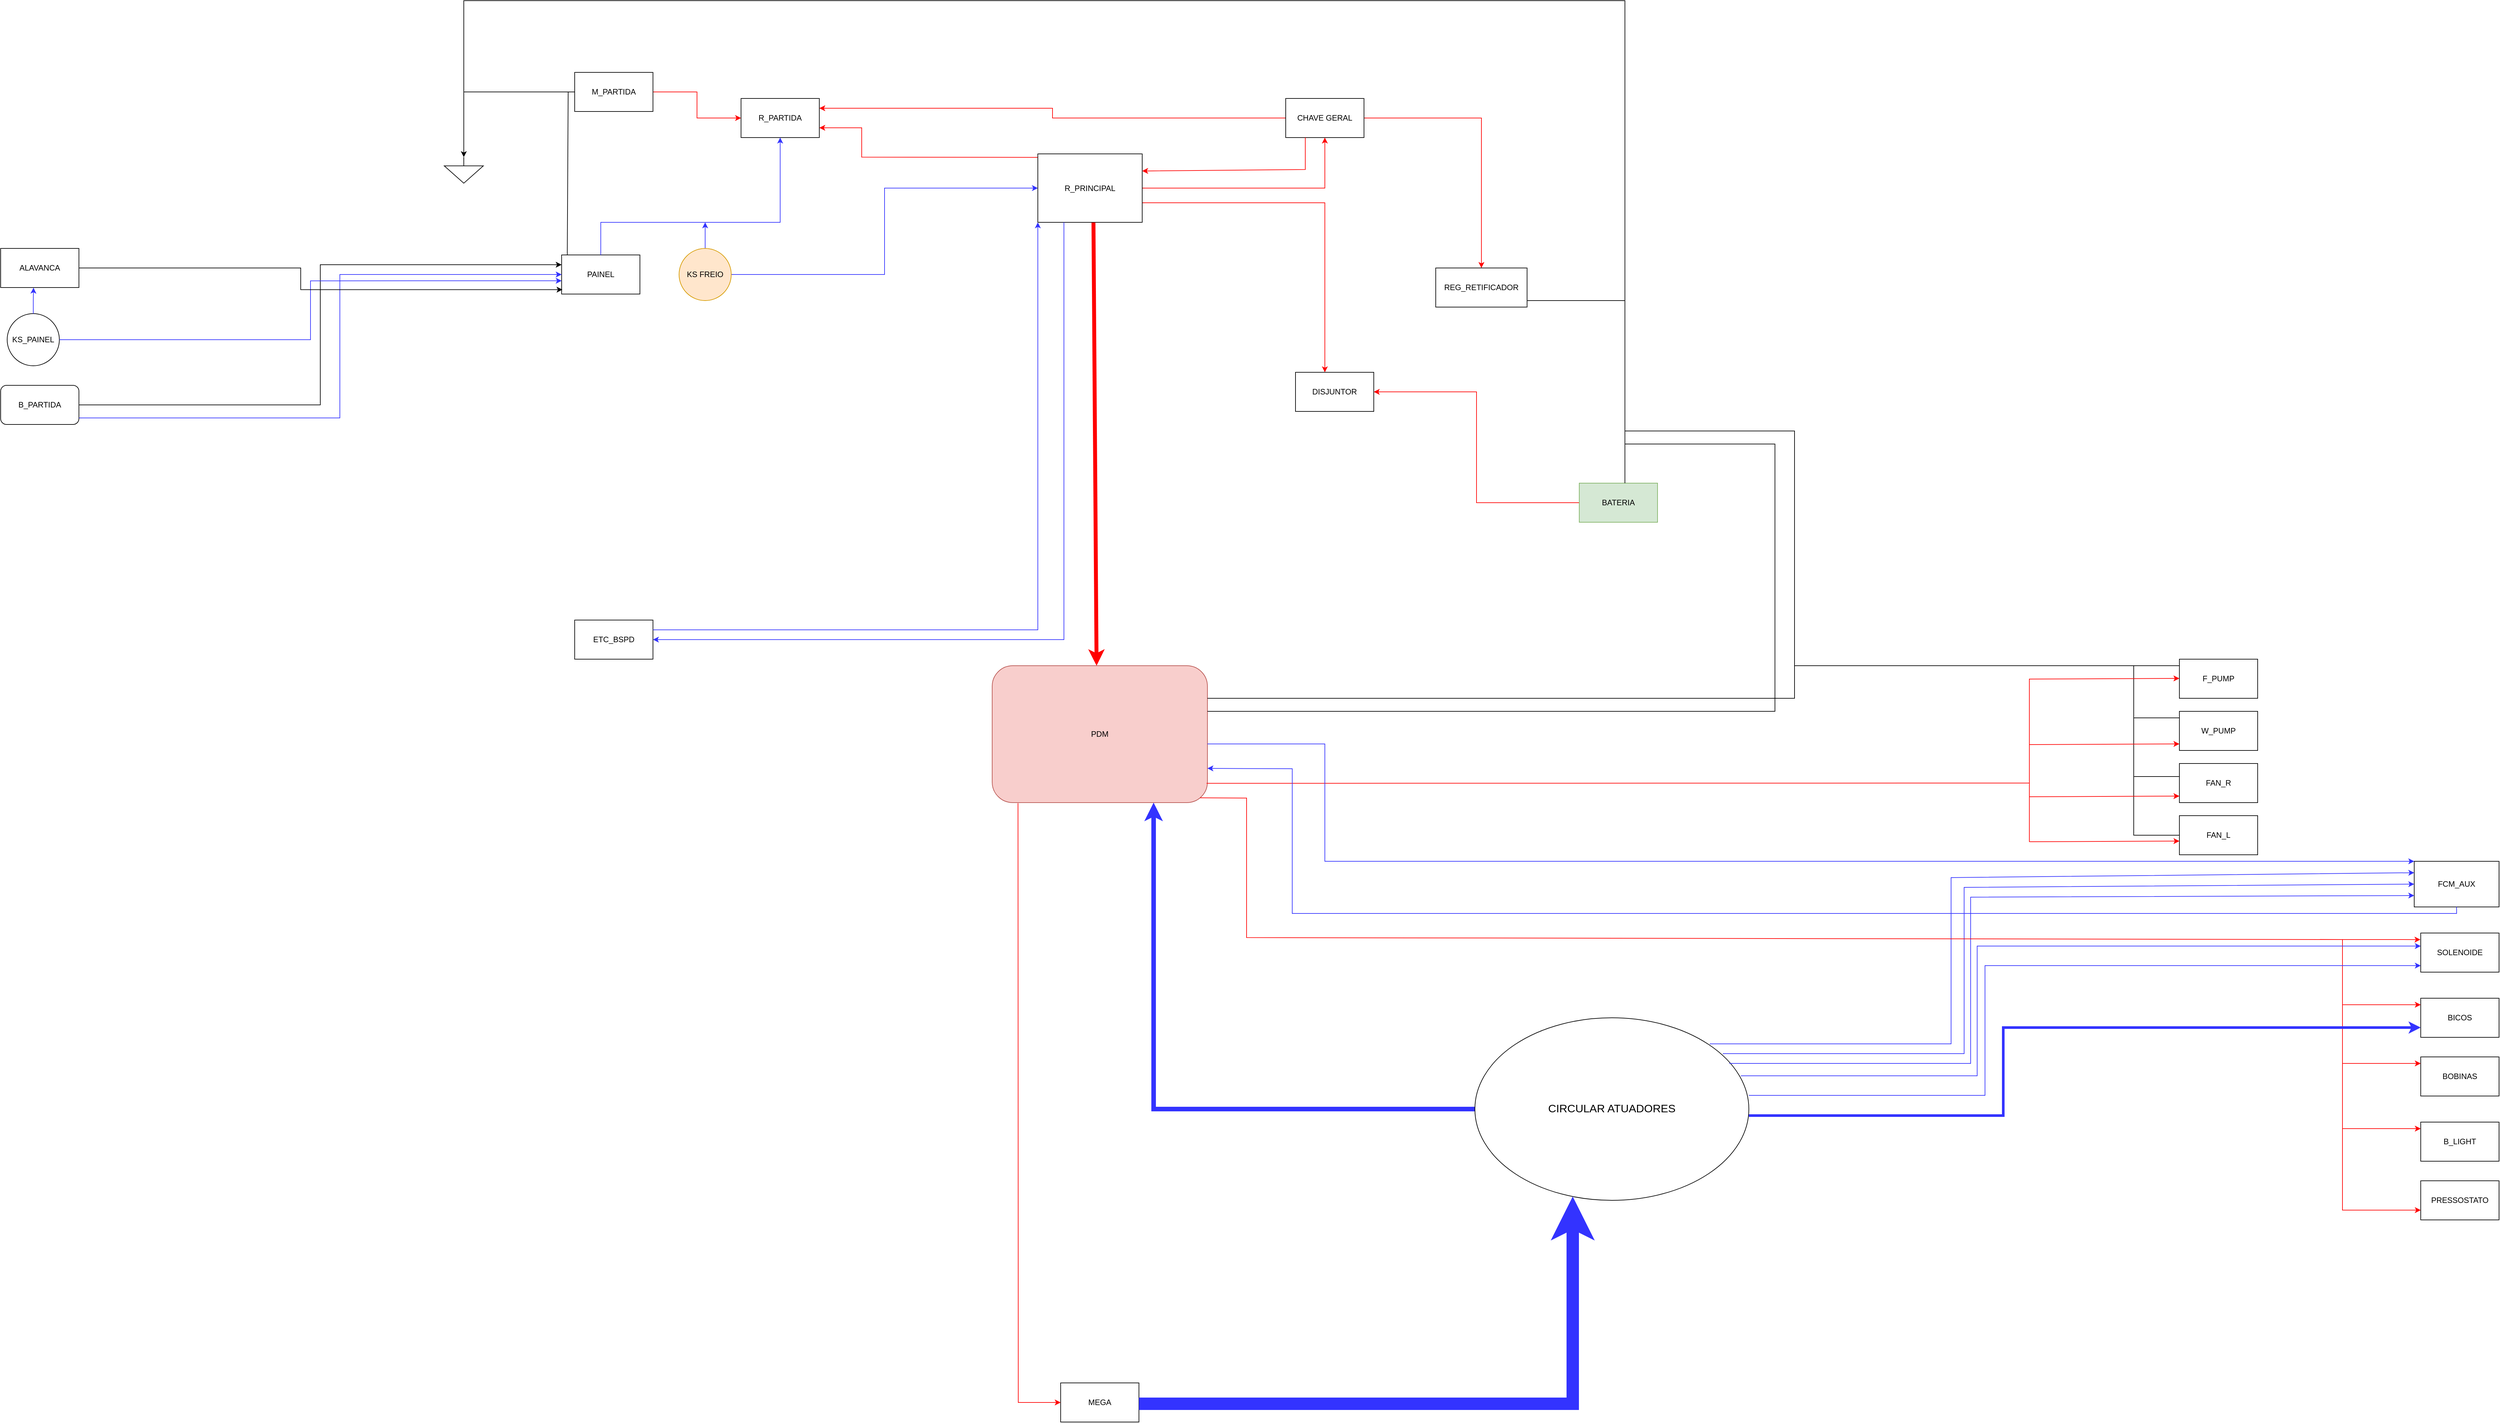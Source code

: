 <mxfile version="25.0.3">
  <diagram name="Page-1" id="UuQA1Ld9MNjJxdOxv1tu">
    <mxGraphModel dx="1874" dy="1633" grid="1" gridSize="10" guides="1" tooltips="1" connect="1" arrows="1" fold="1" page="1" pageScale="1" pageWidth="850" pageHeight="1100" math="0" shadow="0">
      <root>
        <mxCell id="0" />
        <mxCell id="1" parent="0" />
        <mxCell id="WDQ58JpOzV6km5oKxnGy-1" value="MEGA" style="rounded=0;whiteSpace=wrap;html=1;" parent="1" vertex="1">
          <mxGeometry x="795" y="2080" width="120" height="60" as="geometry" />
        </mxCell>
        <mxCell id="WDQ58JpOzV6km5oKxnGy-2" value="PDM" style="rounded=1;whiteSpace=wrap;html=1;fillColor=#f8cecc;strokeColor=#b85450;" parent="1" vertex="1">
          <mxGeometry x="690" y="980" width="330" height="210" as="geometry" />
        </mxCell>
        <mxCell id="WDQ58JpOzV6km5oKxnGy-5" style="edgeStyle=orthogonalEdgeStyle;rounded=0;orthogonalLoop=1;jettySize=auto;html=1;strokeColor=#FF0000;" parent="1" source="WDQ58JpOzV6km5oKxnGy-3" target="WDQ58JpOzV6km5oKxnGy-4" edge="1">
          <mxGeometry relative="1" as="geometry" />
        </mxCell>
        <mxCell id="WDQ58JpOzV6km5oKxnGy-3" value="M_PARTIDA" style="rounded=0;whiteSpace=wrap;html=1;" parent="1" vertex="1">
          <mxGeometry x="50" y="70" width="120" height="60" as="geometry" />
        </mxCell>
        <mxCell id="WDQ58JpOzV6km5oKxnGy-4" value="R_PARTIDA" style="rounded=0;whiteSpace=wrap;html=1;" parent="1" vertex="1">
          <mxGeometry x="305" y="110" width="120" height="60" as="geometry" />
        </mxCell>
        <mxCell id="WDQ58JpOzV6km5oKxnGy-6" value="" style="pointerEvents=1;verticalLabelPosition=bottom;shadow=0;dashed=0;align=center;html=1;verticalAlign=top;shape=mxgraph.electrical.signal_sources.signal_ground;" parent="1" vertex="1">
          <mxGeometry x="-150" y="200" width="60" height="40" as="geometry" />
        </mxCell>
        <mxCell id="WDQ58JpOzV6km5oKxnGy-7" style="edgeStyle=orthogonalEdgeStyle;rounded=0;orthogonalLoop=1;jettySize=auto;html=1;entryX=0.5;entryY=0;entryDx=0;entryDy=0;entryPerimeter=0;" parent="1" source="WDQ58JpOzV6km5oKxnGy-3" target="WDQ58JpOzV6km5oKxnGy-6" edge="1">
          <mxGeometry relative="1" as="geometry" />
        </mxCell>
        <mxCell id="WDQ58JpOzV6km5oKxnGy-9" style="edgeStyle=orthogonalEdgeStyle;rounded=0;orthogonalLoop=1;jettySize=auto;html=1;entryX=1;entryY=0.25;entryDx=0;entryDy=0;strokeColor=#FF0000;" parent="1" source="WDQ58JpOzV6km5oKxnGy-8" target="WDQ58JpOzV6km5oKxnGy-4" edge="1">
          <mxGeometry relative="1" as="geometry" />
        </mxCell>
        <mxCell id="vufEk6eHOgB_xnrC6HmV-16" style="edgeStyle=orthogonalEdgeStyle;rounded=0;orthogonalLoop=1;jettySize=auto;html=1;strokeColor=#FF0000;" parent="1" source="WDQ58JpOzV6km5oKxnGy-8" target="vufEk6eHOgB_xnrC6HmV-11" edge="1">
          <mxGeometry relative="1" as="geometry" />
        </mxCell>
        <mxCell id="WDQ58JpOzV6km5oKxnGy-8" value="CHAVE GERAL" style="rounded=0;whiteSpace=wrap;html=1;" parent="1" vertex="1">
          <mxGeometry x="1140" y="110" width="120" height="60" as="geometry" />
        </mxCell>
        <mxCell id="WDQ58JpOzV6km5oKxnGy-10" value="PAINEL" style="rounded=0;whiteSpace=wrap;html=1;" parent="1" vertex="1">
          <mxGeometry x="30" y="350" width="120" height="60" as="geometry" />
        </mxCell>
        <mxCell id="WDQ58JpOzV6km5oKxnGy-16" style="edgeStyle=orthogonalEdgeStyle;rounded=0;orthogonalLoop=1;jettySize=auto;html=1;strokeColor=#3333FF;" parent="1" source="WDQ58JpOzV6km5oKxnGy-12" edge="1">
          <mxGeometry relative="1" as="geometry">
            <mxPoint x="250" y="300" as="targetPoint" />
          </mxGeometry>
        </mxCell>
        <mxCell id="WDQ58JpOzV6km5oKxnGy-21" style="edgeStyle=orthogonalEdgeStyle;rounded=0;orthogonalLoop=1;jettySize=auto;html=1;entryX=0;entryY=0.5;entryDx=0;entryDy=0;strokeColor=#3333FF;" parent="1" source="WDQ58JpOzV6km5oKxnGy-12" target="WDQ58JpOzV6km5oKxnGy-17" edge="1">
          <mxGeometry relative="1" as="geometry" />
        </mxCell>
        <mxCell id="WDQ58JpOzV6km5oKxnGy-12" value="KS FREIO" style="ellipse;whiteSpace=wrap;html=1;fillColor=#ffe6cc;strokeColor=#d79b00;" parent="1" vertex="1">
          <mxGeometry x="210" y="340" width="80" height="80" as="geometry" />
        </mxCell>
        <mxCell id="WDQ58JpOzV6km5oKxnGy-15" value="" style="endArrow=classic;html=1;rounded=0;exitX=0.5;exitY=0;exitDx=0;exitDy=0;entryX=0.5;entryY=1;entryDx=0;entryDy=0;strokeColor=#3333FF;" parent="1" source="WDQ58JpOzV6km5oKxnGy-10" target="WDQ58JpOzV6km5oKxnGy-4" edge="1">
          <mxGeometry width="50" height="50" relative="1" as="geometry">
            <mxPoint x="610" y="210" as="sourcePoint" />
            <mxPoint x="660" y="160" as="targetPoint" />
            <Array as="points">
              <mxPoint x="90" y="300" />
              <mxPoint x="365" y="300" />
            </Array>
          </mxGeometry>
        </mxCell>
        <mxCell id="WDQ58JpOzV6km5oKxnGy-22" style="edgeStyle=orthogonalEdgeStyle;rounded=0;orthogonalLoop=1;jettySize=auto;html=1;entryX=0.5;entryY=1;entryDx=0;entryDy=0;strokeColor=#FF0000;" parent="1" source="WDQ58JpOzV6km5oKxnGy-17" target="WDQ58JpOzV6km5oKxnGy-8" edge="1">
          <mxGeometry relative="1" as="geometry" />
        </mxCell>
        <mxCell id="vufEk6eHOgB_xnrC6HmV-18" style="edgeStyle=orthogonalEdgeStyle;rounded=0;orthogonalLoop=1;jettySize=auto;html=1;strokeColor=#FF0000;" parent="1" source="WDQ58JpOzV6km5oKxnGy-17" target="vufEk6eHOgB_xnrC6HmV-17" edge="1">
          <mxGeometry relative="1" as="geometry">
            <Array as="points">
              <mxPoint x="1200" y="270" />
            </Array>
          </mxGeometry>
        </mxCell>
        <mxCell id="WDQ58JpOzV6km5oKxnGy-17" value="R_PRINCIPAL" style="rounded=0;whiteSpace=wrap;html=1;" parent="1" vertex="1">
          <mxGeometry x="760" y="195" width="160" height="105" as="geometry" />
        </mxCell>
        <mxCell id="WDQ58JpOzV6km5oKxnGy-20" value="" style="endArrow=classic;html=1;rounded=0;exitX=0.25;exitY=1;exitDx=0;exitDy=0;entryX=1;entryY=0.25;entryDx=0;entryDy=0;strokeColor=#FF0000;" parent="1" source="WDQ58JpOzV6km5oKxnGy-8" target="WDQ58JpOzV6km5oKxnGy-17" edge="1">
          <mxGeometry width="50" height="50" relative="1" as="geometry">
            <mxPoint x="610" y="310" as="sourcePoint" />
            <mxPoint x="660" y="260" as="targetPoint" />
            <Array as="points">
              <mxPoint x="1170" y="219" />
            </Array>
          </mxGeometry>
        </mxCell>
        <mxCell id="WDQ58JpOzV6km5oKxnGy-25" value="" style="endArrow=classic;html=1;rounded=0;exitX=-0.002;exitY=0.051;exitDx=0;exitDy=0;entryX=1;entryY=0.75;entryDx=0;entryDy=0;exitPerimeter=0;strokeColor=#FF0000;" parent="1" source="WDQ58JpOzV6km5oKxnGy-17" target="WDQ58JpOzV6km5oKxnGy-4" edge="1">
          <mxGeometry width="50" height="50" relative="1" as="geometry">
            <mxPoint x="610" y="310" as="sourcePoint" />
            <mxPoint x="660" y="260" as="targetPoint" />
            <Array as="points">
              <mxPoint x="490" y="200" />
              <mxPoint x="490" y="155" />
            </Array>
          </mxGeometry>
        </mxCell>
        <mxCell id="WDQ58JpOzV6km5oKxnGy-26" value="" style="endArrow=classic;html=1;rounded=0;exitX=0.533;exitY=1.003;exitDx=0;exitDy=0;exitPerimeter=0;entryX=0.485;entryY=0;entryDx=0;entryDy=0;entryPerimeter=0;strokeWidth=6;strokeColor=#FF0000;" parent="1" source="WDQ58JpOzV6km5oKxnGy-17" target="WDQ58JpOzV6km5oKxnGy-2" edge="1">
          <mxGeometry width="50" height="50" relative="1" as="geometry">
            <mxPoint x="870" y="410" as="sourcePoint" />
            <mxPoint x="850" y="520" as="targetPoint" />
          </mxGeometry>
        </mxCell>
        <mxCell id="vufEk6eHOgB_xnrC6HmV-2" style="edgeStyle=orthogonalEdgeStyle;rounded=0;orthogonalLoop=1;jettySize=auto;html=1;entryX=0;entryY=0.25;entryDx=0;entryDy=0;" parent="1" source="vufEk6eHOgB_xnrC6HmV-1" target="WDQ58JpOzV6km5oKxnGy-10" edge="1">
          <mxGeometry relative="1" as="geometry" />
        </mxCell>
        <mxCell id="vufEk6eHOgB_xnrC6HmV-1" value="B_PARTIDA" style="rounded=1;whiteSpace=wrap;html=1;" parent="1" vertex="1">
          <mxGeometry x="-830" y="550" width="120" height="60" as="geometry" />
        </mxCell>
        <mxCell id="vufEk6eHOgB_xnrC6HmV-4" value="" style="endArrow=classic;html=1;rounded=0;exitX=1.001;exitY=0.834;exitDx=0;exitDy=0;entryX=0;entryY=0.5;entryDx=0;entryDy=0;exitPerimeter=0;strokeColor=#3333FF;" parent="1" source="vufEk6eHOgB_xnrC6HmV-1" target="WDQ58JpOzV6km5oKxnGy-10" edge="1">
          <mxGeometry width="50" height="50" relative="1" as="geometry">
            <mxPoint x="-280" y="510" as="sourcePoint" />
            <mxPoint x="-230" y="460" as="targetPoint" />
            <Array as="points">
              <mxPoint x="-310" y="600" />
              <mxPoint x="-310" y="380" />
            </Array>
          </mxGeometry>
        </mxCell>
        <mxCell id="vufEk6eHOgB_xnrC6HmV-5" value="KS_PAINEL" style="ellipse;whiteSpace=wrap;html=1;aspect=fixed;" parent="1" vertex="1">
          <mxGeometry x="-820" y="440" width="80" height="80" as="geometry" />
        </mxCell>
        <mxCell id="vufEk6eHOgB_xnrC6HmV-6" value="ALAVANCA" style="rounded=0;whiteSpace=wrap;html=1;" parent="1" vertex="1">
          <mxGeometry x="-830" y="340" width="120" height="60" as="geometry" />
        </mxCell>
        <mxCell id="vufEk6eHOgB_xnrC6HmV-7" style="edgeStyle=orthogonalEdgeStyle;rounded=0;orthogonalLoop=1;jettySize=auto;html=1;entryX=0.42;entryY=1.004;entryDx=0;entryDy=0;entryPerimeter=0;strokeColor=#3333FF;" parent="1" source="vufEk6eHOgB_xnrC6HmV-5" target="vufEk6eHOgB_xnrC6HmV-6" edge="1">
          <mxGeometry relative="1" as="geometry" />
        </mxCell>
        <mxCell id="vufEk6eHOgB_xnrC6HmV-8" style="edgeStyle=orthogonalEdgeStyle;rounded=0;orthogonalLoop=1;jettySize=auto;html=1;entryX=0;entryY=0.661;entryDx=0;entryDy=0;entryPerimeter=0;strokeColor=#3333FF;" parent="1" source="vufEk6eHOgB_xnrC6HmV-5" target="WDQ58JpOzV6km5oKxnGy-10" edge="1">
          <mxGeometry relative="1" as="geometry" />
        </mxCell>
        <mxCell id="vufEk6eHOgB_xnrC6HmV-10" style="edgeStyle=orthogonalEdgeStyle;rounded=0;orthogonalLoop=1;jettySize=auto;html=1;entryX=0.011;entryY=0.887;entryDx=0;entryDy=0;entryPerimeter=0;" parent="1" source="vufEk6eHOgB_xnrC6HmV-6" target="WDQ58JpOzV6km5oKxnGy-10" edge="1">
          <mxGeometry relative="1" as="geometry">
            <Array as="points">
              <mxPoint x="-370" y="370" />
              <mxPoint x="-370" y="403" />
            </Array>
          </mxGeometry>
        </mxCell>
        <mxCell id="vufEk6eHOgB_xnrC6HmV-11" value="REG_RETIFICADOR" style="rounded=0;whiteSpace=wrap;html=1;" parent="1" vertex="1">
          <mxGeometry x="1370" y="370" width="140" height="60" as="geometry" />
        </mxCell>
        <mxCell id="vufEk6eHOgB_xnrC6HmV-12" value="ETC_BSPD" style="rounded=0;whiteSpace=wrap;html=1;" parent="1" vertex="1">
          <mxGeometry x="50" y="910" width="120" height="60" as="geometry" />
        </mxCell>
        <mxCell id="vufEk6eHOgB_xnrC6HmV-13" value="" style="endArrow=classic;html=1;rounded=0;entryX=1;entryY=0.5;entryDx=0;entryDy=0;strokeColor=#3333FF;" parent="1" target="vufEk6eHOgB_xnrC6HmV-12" edge="1">
          <mxGeometry width="50" height="50" relative="1" as="geometry">
            <mxPoint x="800" y="300" as="sourcePoint" />
            <mxPoint x="1070" y="400" as="targetPoint" />
            <Array as="points">
              <mxPoint x="800" y="940" />
            </Array>
          </mxGeometry>
        </mxCell>
        <mxCell id="vufEk6eHOgB_xnrC6HmV-14" value="" style="endArrow=classic;html=1;rounded=0;exitX=1;exitY=0.25;exitDx=0;exitDy=0;entryX=0;entryY=1;entryDx=0;entryDy=0;strokeColor=#3333FF;" parent="1" source="vufEk6eHOgB_xnrC6HmV-12" target="WDQ58JpOzV6km5oKxnGy-17" edge="1">
          <mxGeometry width="50" height="50" relative="1" as="geometry">
            <mxPoint x="1020" y="450" as="sourcePoint" />
            <mxPoint x="1070" y="400" as="targetPoint" />
            <Array as="points">
              <mxPoint x="760" y="925" />
            </Array>
          </mxGeometry>
        </mxCell>
        <mxCell id="vufEk6eHOgB_xnrC6HmV-17" value="DISJUNTOR" style="rounded=0;whiteSpace=wrap;html=1;" parent="1" vertex="1">
          <mxGeometry x="1155" y="530" width="120" height="60" as="geometry" />
        </mxCell>
        <mxCell id="vufEk6eHOgB_xnrC6HmV-20" style="edgeStyle=orthogonalEdgeStyle;rounded=0;orthogonalLoop=1;jettySize=auto;html=1;entryX=1;entryY=0.5;entryDx=0;entryDy=0;strokeColor=#FF0000;" parent="1" source="vufEk6eHOgB_xnrC6HmV-19" target="vufEk6eHOgB_xnrC6HmV-17" edge="1">
          <mxGeometry relative="1" as="geometry" />
        </mxCell>
        <mxCell id="vufEk6eHOgB_xnrC6HmV-19" value="BATERIA" style="rounded=0;whiteSpace=wrap;html=1;fillColor=#d5e8d4;strokeColor=#82b366;" parent="1" vertex="1">
          <mxGeometry x="1590" y="700" width="120" height="60" as="geometry" />
        </mxCell>
        <mxCell id="vufEk6eHOgB_xnrC6HmV-25" value="" style="endArrow=none;html=1;rounded=0;" parent="1" edge="1">
          <mxGeometry width="50" height="50" relative="1" as="geometry">
            <mxPoint x="1660" y="700" as="sourcePoint" />
            <mxPoint x="-120" y="100" as="targetPoint" />
            <Array as="points">
              <mxPoint x="1660" y="-40" />
              <mxPoint x="-120" y="-40" />
            </Array>
          </mxGeometry>
        </mxCell>
        <mxCell id="vufEk6eHOgB_xnrC6HmV-26" value="" style="endArrow=none;html=1;rounded=0;" parent="1" edge="1">
          <mxGeometry width="50" height="50" relative="1" as="geometry">
            <mxPoint x="1510" y="420" as="sourcePoint" />
            <mxPoint x="1660" y="420" as="targetPoint" />
          </mxGeometry>
        </mxCell>
        <mxCell id="vufEk6eHOgB_xnrC6HmV-28" value="" style="endArrow=none;html=1;rounded=0;exitX=0.072;exitY=0.002;exitDx=0;exitDy=0;exitPerimeter=0;" parent="1" source="WDQ58JpOzV6km5oKxnGy-10" edge="1">
          <mxGeometry width="50" height="50" relative="1" as="geometry">
            <mxPoint x="50" y="350" as="sourcePoint" />
            <mxPoint x="40" y="100" as="targetPoint" />
            <Array as="points" />
          </mxGeometry>
        </mxCell>
        <mxCell id="vufEk6eHOgB_xnrC6HmV-30" value="" style="endArrow=none;html=1;rounded=0;" parent="1" edge="1">
          <mxGeometry width="50" height="50" relative="1" as="geometry">
            <mxPoint x="1020" y="1030" as="sourcePoint" />
            <mxPoint x="1660" y="620" as="targetPoint" />
            <Array as="points">
              <mxPoint x="1920" y="1030" />
              <mxPoint x="1920" y="620" />
            </Array>
          </mxGeometry>
        </mxCell>
        <mxCell id="vufEk6eHOgB_xnrC6HmV-32" value="" style="endArrow=none;html=1;rounded=0;" parent="1" edge="1">
          <mxGeometry width="50" height="50" relative="1" as="geometry">
            <mxPoint x="1020" y="1050" as="sourcePoint" />
            <mxPoint x="1660" y="640" as="targetPoint" />
            <Array as="points">
              <mxPoint x="1890" y="1050" />
              <mxPoint x="1890" y="640" />
            </Array>
          </mxGeometry>
        </mxCell>
        <mxCell id="vufEk6eHOgB_xnrC6HmV-38" style="edgeStyle=orthogonalEdgeStyle;rounded=0;orthogonalLoop=1;jettySize=auto;html=1;entryX=0.75;entryY=1;entryDx=0;entryDy=0;strokeColor=#3333FF;strokeWidth=7;" parent="1" source="vufEk6eHOgB_xnrC6HmV-33" target="WDQ58JpOzV6km5oKxnGy-2" edge="1">
          <mxGeometry relative="1" as="geometry" />
        </mxCell>
        <mxCell id="vufEk6eHOgB_xnrC6HmV-33" value="&lt;font style=&quot;font-size: 17px;&quot;&gt;CIRCULAR ATUADORES&lt;/font&gt;" style="ellipse;whiteSpace=wrap;html=1;" parent="1" vertex="1">
          <mxGeometry x="1430" y="1520" width="420" height="280" as="geometry" />
        </mxCell>
        <mxCell id="vufEk6eHOgB_xnrC6HmV-34" style="edgeStyle=orthogonalEdgeStyle;rounded=0;orthogonalLoop=1;jettySize=auto;html=1;strokeWidth=19;strokeColor=#3333FF;" parent="1" target="vufEk6eHOgB_xnrC6HmV-33" edge="1">
          <mxGeometry relative="1" as="geometry">
            <mxPoint x="915" y="2111.96" as="sourcePoint" />
            <mxPoint x="1570" y="1870" as="targetPoint" />
            <Array as="points">
              <mxPoint x="1580" y="2112" />
            </Array>
          </mxGeometry>
        </mxCell>
        <mxCell id="vufEk6eHOgB_xnrC6HmV-37" value="" style="endArrow=classic;html=1;rounded=0;entryX=0;entryY=0.5;entryDx=0;entryDy=0;strokeColor=#FF0000;exitX=0.12;exitY=1.004;exitDx=0;exitDy=0;exitPerimeter=0;" parent="1" source="WDQ58JpOzV6km5oKxnGy-2" target="WDQ58JpOzV6km5oKxnGy-1" edge="1">
          <mxGeometry width="50" height="50" relative="1" as="geometry">
            <mxPoint x="880" y="1190" as="sourcePoint" />
            <mxPoint x="970" y="1240" as="targetPoint" />
            <Array as="points">
              <mxPoint x="730" y="2110" />
            </Array>
          </mxGeometry>
        </mxCell>
        <mxCell id="vufEk6eHOgB_xnrC6HmV-39" value="FCM_AUX" style="rounded=0;whiteSpace=wrap;html=1;" parent="1" vertex="1">
          <mxGeometry x="2870" y="1280" width="130" height="70" as="geometry" />
        </mxCell>
        <mxCell id="vufEk6eHOgB_xnrC6HmV-40" value="SOLENOIDE" style="rounded=0;whiteSpace=wrap;html=1;" parent="1" vertex="1">
          <mxGeometry x="2880" y="1390" width="120" height="60" as="geometry" />
        </mxCell>
        <mxCell id="vufEk6eHOgB_xnrC6HmV-41" value="BICOS" style="rounded=0;whiteSpace=wrap;html=1;" parent="1" vertex="1">
          <mxGeometry x="2880" y="1490" width="120" height="60" as="geometry" />
        </mxCell>
        <mxCell id="vufEk6eHOgB_xnrC6HmV-42" value="BOBINAS" style="rounded=0;whiteSpace=wrap;html=1;" parent="1" vertex="1">
          <mxGeometry x="2880" y="1580" width="120" height="60" as="geometry" />
        </mxCell>
        <mxCell id="vufEk6eHOgB_xnrC6HmV-43" value="FAN_R" style="rounded=0;whiteSpace=wrap;html=1;" parent="1" vertex="1">
          <mxGeometry x="2510" y="1130" width="120" height="60" as="geometry" />
        </mxCell>
        <mxCell id="vufEk6eHOgB_xnrC6HmV-46" value="FAN_L" style="rounded=0;whiteSpace=wrap;html=1;" parent="1" vertex="1">
          <mxGeometry x="2510" y="1210" width="120" height="60" as="geometry" />
        </mxCell>
        <mxCell id="vufEk6eHOgB_xnrC6HmV-47" value="W_PUMP" style="rounded=0;whiteSpace=wrap;html=1;" parent="1" vertex="1">
          <mxGeometry x="2510" y="1050" width="120" height="60" as="geometry" />
        </mxCell>
        <mxCell id="vufEk6eHOgB_xnrC6HmV-48" value="F_PUMP" style="rounded=0;whiteSpace=wrap;html=1;" parent="1" vertex="1">
          <mxGeometry x="2510" y="970" width="120" height="60" as="geometry" />
        </mxCell>
        <mxCell id="vufEk6eHOgB_xnrC6HmV-49" value="B_LIGHT" style="rounded=0;whiteSpace=wrap;html=1;" parent="1" vertex="1">
          <mxGeometry x="2880" y="1680" width="120" height="60" as="geometry" />
        </mxCell>
        <mxCell id="vufEk6eHOgB_xnrC6HmV-50" value="PRESSOSTATO" style="rounded=0;whiteSpace=wrap;html=1;" parent="1" vertex="1">
          <mxGeometry x="2880" y="1770" width="120" height="60" as="geometry" />
        </mxCell>
        <mxCell id="vufEk6eHOgB_xnrC6HmV-51" value="" style="endArrow=none;html=1;rounded=0;exitX=0;exitY=0.5;exitDx=0;exitDy=0;" parent="1" source="vufEk6eHOgB_xnrC6HmV-46" edge="1">
          <mxGeometry width="50" height="50" relative="1" as="geometry">
            <mxPoint x="2020" y="1180" as="sourcePoint" />
            <mxPoint x="1920" y="980" as="targetPoint" />
            <Array as="points">
              <mxPoint x="2440" y="1240" />
              <mxPoint x="2440" y="980" />
            </Array>
          </mxGeometry>
        </mxCell>
        <mxCell id="vufEk6eHOgB_xnrC6HmV-52" value="" style="endArrow=none;html=1;rounded=0;" parent="1" edge="1">
          <mxGeometry width="50" height="50" relative="1" as="geometry">
            <mxPoint x="2440" y="1150" as="sourcePoint" />
            <mxPoint x="2510" y="1150" as="targetPoint" />
          </mxGeometry>
        </mxCell>
        <mxCell id="vufEk6eHOgB_xnrC6HmV-53" value="" style="endArrow=none;html=1;rounded=0;" parent="1" edge="1">
          <mxGeometry width="50" height="50" relative="1" as="geometry">
            <mxPoint x="2440" y="1060" as="sourcePoint" />
            <mxPoint x="2510" y="1060" as="targetPoint" />
          </mxGeometry>
        </mxCell>
        <mxCell id="vufEk6eHOgB_xnrC6HmV-54" value="" style="endArrow=none;html=1;rounded=0;" parent="1" edge="1">
          <mxGeometry width="50" height="50" relative="1" as="geometry">
            <mxPoint x="2440" y="980" as="sourcePoint" />
            <mxPoint x="2510" y="980" as="targetPoint" />
          </mxGeometry>
        </mxCell>
        <mxCell id="vufEk6eHOgB_xnrC6HmV-55" value="" style="endArrow=none;html=1;rounded=0;exitX=0.996;exitY=0.859;exitDx=0;exitDy=0;exitPerimeter=0;strokeColor=#FF0000;" parent="1" source="WDQ58JpOzV6km5oKxnGy-2" edge="1">
          <mxGeometry width="50" height="50" relative="1" as="geometry">
            <mxPoint x="1020" y="1140" as="sourcePoint" />
            <mxPoint x="2280" y="1160" as="targetPoint" />
          </mxGeometry>
        </mxCell>
        <mxCell id="vufEk6eHOgB_xnrC6HmV-56" value="" style="endArrow=none;html=1;rounded=0;strokeColor=#FF0000;" parent="1" edge="1">
          <mxGeometry width="50" height="50" relative="1" as="geometry">
            <mxPoint x="2280" y="1250" as="sourcePoint" />
            <mxPoint x="2280" y="1000" as="targetPoint" />
          </mxGeometry>
        </mxCell>
        <mxCell id="vufEk6eHOgB_xnrC6HmV-61" value="" style="endArrow=classic;html=1;rounded=0;entryX=0;entryY=0.65;entryDx=0;entryDy=0;entryPerimeter=0;strokeColor=#FF0000;" parent="1" target="vufEk6eHOgB_xnrC6HmV-46" edge="1">
          <mxGeometry width="50" height="50" relative="1" as="geometry">
            <mxPoint x="2280" y="1250" as="sourcePoint" />
            <mxPoint x="2330" y="1200" as="targetPoint" />
          </mxGeometry>
        </mxCell>
        <mxCell id="vufEk6eHOgB_xnrC6HmV-62" value="" style="endArrow=classic;html=1;rounded=0;entryX=0;entryY=0.65;entryDx=0;entryDy=0;entryPerimeter=0;strokeColor=#FF0000;" parent="1" edge="1">
          <mxGeometry width="50" height="50" relative="1" as="geometry">
            <mxPoint x="2280" y="1181" as="sourcePoint" />
            <mxPoint x="2510" y="1180" as="targetPoint" />
          </mxGeometry>
        </mxCell>
        <mxCell id="vufEk6eHOgB_xnrC6HmV-63" value="" style="endArrow=classic;html=1;rounded=0;entryX=0;entryY=0.65;entryDx=0;entryDy=0;entryPerimeter=0;strokeColor=#FF0000;" parent="1" edge="1">
          <mxGeometry width="50" height="50" relative="1" as="geometry">
            <mxPoint x="2280" y="1101" as="sourcePoint" />
            <mxPoint x="2510" y="1100" as="targetPoint" />
          </mxGeometry>
        </mxCell>
        <mxCell id="vufEk6eHOgB_xnrC6HmV-64" value="" style="endArrow=classic;html=1;rounded=0;entryX=0;entryY=0.65;entryDx=0;entryDy=0;entryPerimeter=0;strokeColor=#FF0000;" parent="1" edge="1">
          <mxGeometry width="50" height="50" relative="1" as="geometry">
            <mxPoint x="2280" y="1000.5" as="sourcePoint" />
            <mxPoint x="2510" y="999.5" as="targetPoint" />
          </mxGeometry>
        </mxCell>
        <mxCell id="Ll2n7kO326ciAfV6gBKa-1" value="" style="endArrow=classic;html=1;rounded=0;entryX=0;entryY=0.25;entryDx=0;entryDy=0;strokeColor=#3333FF;" edge="1" parent="1" target="vufEk6eHOgB_xnrC6HmV-39">
          <mxGeometry width="50" height="50" relative="1" as="geometry">
            <mxPoint x="1790" y="1560" as="sourcePoint" />
            <mxPoint x="1840" y="1510" as="targetPoint" />
            <Array as="points">
              <mxPoint x="2160" y="1560" />
              <mxPoint x="2160" y="1305" />
            </Array>
          </mxGeometry>
        </mxCell>
        <mxCell id="Ll2n7kO326ciAfV6gBKa-2" value="" style="endArrow=classic;html=1;rounded=0;strokeColor=#3333FF;entryX=0;entryY=0.5;entryDx=0;entryDy=0;" edge="1" parent="1" target="vufEk6eHOgB_xnrC6HmV-39">
          <mxGeometry width="50" height="50" relative="1" as="geometry">
            <mxPoint x="1810" y="1575" as="sourcePoint" />
            <mxPoint x="2870" y="1320" as="targetPoint" />
            <Array as="points">
              <mxPoint x="2180" y="1575" />
              <mxPoint x="2180" y="1320" />
            </Array>
          </mxGeometry>
        </mxCell>
        <mxCell id="Ll2n7kO326ciAfV6gBKa-3" value="" style="endArrow=classic;html=1;rounded=0;strokeColor=#3333FF;entryX=0;entryY=0.75;entryDx=0;entryDy=0;" edge="1" parent="1" target="vufEk6eHOgB_xnrC6HmV-39">
          <mxGeometry width="50" height="50" relative="1" as="geometry">
            <mxPoint x="1820" y="1590" as="sourcePoint" />
            <mxPoint x="2890" y="1335" as="targetPoint" />
            <Array as="points">
              <mxPoint x="2190" y="1590" />
              <mxPoint x="2190" y="1335" />
            </Array>
          </mxGeometry>
        </mxCell>
        <mxCell id="Ll2n7kO326ciAfV6gBKa-4" value="" style="endArrow=classic;html=1;rounded=0;entryX=0;entryY=0;entryDx=0;entryDy=0;exitX=1;exitY=0.5;exitDx=0;exitDy=0;strokeColor=#3333FF;" edge="1" parent="1" target="vufEk6eHOgB_xnrC6HmV-39">
          <mxGeometry width="50" height="50" relative="1" as="geometry">
            <mxPoint x="1020" y="1100" as="sourcePoint" />
            <mxPoint x="2880" y="1305" as="targetPoint" />
            <Array as="points">
              <mxPoint x="1200" y="1100" />
              <mxPoint x="1200" y="1280" />
            </Array>
          </mxGeometry>
        </mxCell>
        <mxCell id="Ll2n7kO326ciAfV6gBKa-5" value="" style="endArrow=classic;html=1;rounded=0;entryX=1;entryY=0.75;entryDx=0;entryDy=0;exitX=0.5;exitY=1;exitDx=0;exitDy=0;strokeColor=#3333FF;" edge="1" parent="1" source="vufEk6eHOgB_xnrC6HmV-39" target="WDQ58JpOzV6km5oKxnGy-2">
          <mxGeometry width="50" height="50" relative="1" as="geometry">
            <mxPoint x="1620" y="1190" as="sourcePoint" />
            <mxPoint x="1670" y="1140" as="targetPoint" />
            <Array as="points">
              <mxPoint x="2935" y="1360" />
              <mxPoint x="1150" y="1360" />
              <mxPoint x="1150" y="1138" />
            </Array>
          </mxGeometry>
        </mxCell>
        <mxCell id="Ll2n7kO326ciAfV6gBKa-6" value="" style="endArrow=classic;html=1;rounded=0;exitX=0.966;exitY=0.965;exitDx=0;exitDy=0;exitPerimeter=0;entryX=0;entryY=0.75;entryDx=0;entryDy=0;strokeColor=#FF0000;" edge="1" parent="1" source="WDQ58JpOzV6km5oKxnGy-2" target="vufEk6eHOgB_xnrC6HmV-50">
          <mxGeometry width="50" height="50" relative="1" as="geometry">
            <mxPoint x="1110" y="1200" as="sourcePoint" />
            <mxPoint x="1160" y="1150" as="targetPoint" />
            <Array as="points">
              <mxPoint x="1080" y="1183" />
              <mxPoint x="1080" y="1397" />
              <mxPoint x="2760" y="1400" />
              <mxPoint x="2760" y="1815" />
            </Array>
          </mxGeometry>
        </mxCell>
        <mxCell id="Ll2n7kO326ciAfV6gBKa-7" value="" style="endArrow=classic;html=1;rounded=0;exitX=0.971;exitY=0.318;exitDx=0;exitDy=0;exitPerimeter=0;strokeColor=#3333FF;" edge="1" parent="1" source="vufEk6eHOgB_xnrC6HmV-33">
          <mxGeometry width="50" height="50" relative="1" as="geometry">
            <mxPoint x="2710" y="1460" as="sourcePoint" />
            <mxPoint x="2880" y="1410" as="targetPoint" />
            <Array as="points">
              <mxPoint x="2200" y="1609" />
              <mxPoint x="2200" y="1410" />
            </Array>
          </mxGeometry>
        </mxCell>
        <mxCell id="Ll2n7kO326ciAfV6gBKa-8" value="" style="endArrow=classic;html=1;rounded=0;exitX=0.971;exitY=0.318;exitDx=0;exitDy=0;exitPerimeter=0;strokeColor=#3333FF;" edge="1" parent="1">
          <mxGeometry width="50" height="50" relative="1" as="geometry">
            <mxPoint x="1850" y="1639" as="sourcePoint" />
            <mxPoint x="2880" y="1440" as="targetPoint" />
            <Array as="points">
              <mxPoint x="2212" y="1639" />
              <mxPoint x="2212" y="1440" />
            </Array>
          </mxGeometry>
        </mxCell>
        <mxCell id="Ll2n7kO326ciAfV6gBKa-10" value="" style="endArrow=classic;html=1;rounded=0;entryX=0;entryY=0.75;entryDx=0;entryDy=0;strokeWidth=4;strokeColor=#3333FF;" edge="1" parent="1" target="vufEk6eHOgB_xnrC6HmV-41">
          <mxGeometry width="50" height="50" relative="1" as="geometry">
            <mxPoint x="1850" y="1670" as="sourcePoint" />
            <mxPoint x="1900" y="1620" as="targetPoint" />
            <Array as="points">
              <mxPoint x="2240" y="1670" />
              <mxPoint x="2240" y="1535" />
            </Array>
          </mxGeometry>
        </mxCell>
        <mxCell id="Ll2n7kO326ciAfV6gBKa-11" value="" style="endArrow=classic;html=1;rounded=0;entryX=-0.004;entryY=0.168;entryDx=0;entryDy=0;entryPerimeter=0;strokeColor=#FF0000;" edge="1" parent="1" target="vufEk6eHOgB_xnrC6HmV-40">
          <mxGeometry width="50" height="50" relative="1" as="geometry">
            <mxPoint x="2760" y="1400" as="sourcePoint" />
            <mxPoint x="2810" y="1350" as="targetPoint" />
          </mxGeometry>
        </mxCell>
        <mxCell id="Ll2n7kO326ciAfV6gBKa-12" value="" style="endArrow=classic;html=1;rounded=0;strokeColor=#FF0000;" edge="1" parent="1">
          <mxGeometry width="50" height="50" relative="1" as="geometry">
            <mxPoint x="2760" y="1500" as="sourcePoint" />
            <mxPoint x="2880" y="1500" as="targetPoint" />
          </mxGeometry>
        </mxCell>
        <mxCell id="Ll2n7kO326ciAfV6gBKa-13" value="" style="endArrow=classic;html=1;rounded=0;strokeColor=#FF0000;" edge="1" parent="1">
          <mxGeometry width="50" height="50" relative="1" as="geometry">
            <mxPoint x="2760" y="1590" as="sourcePoint" />
            <mxPoint x="2880" y="1590" as="targetPoint" />
          </mxGeometry>
        </mxCell>
        <mxCell id="Ll2n7kO326ciAfV6gBKa-14" value="" style="endArrow=classic;html=1;rounded=0;strokeColor=#FF0000;" edge="1" parent="1">
          <mxGeometry width="50" height="50" relative="1" as="geometry">
            <mxPoint x="2760" y="1690" as="sourcePoint" />
            <mxPoint x="2880" y="1690" as="targetPoint" />
          </mxGeometry>
        </mxCell>
      </root>
    </mxGraphModel>
  </diagram>
</mxfile>
